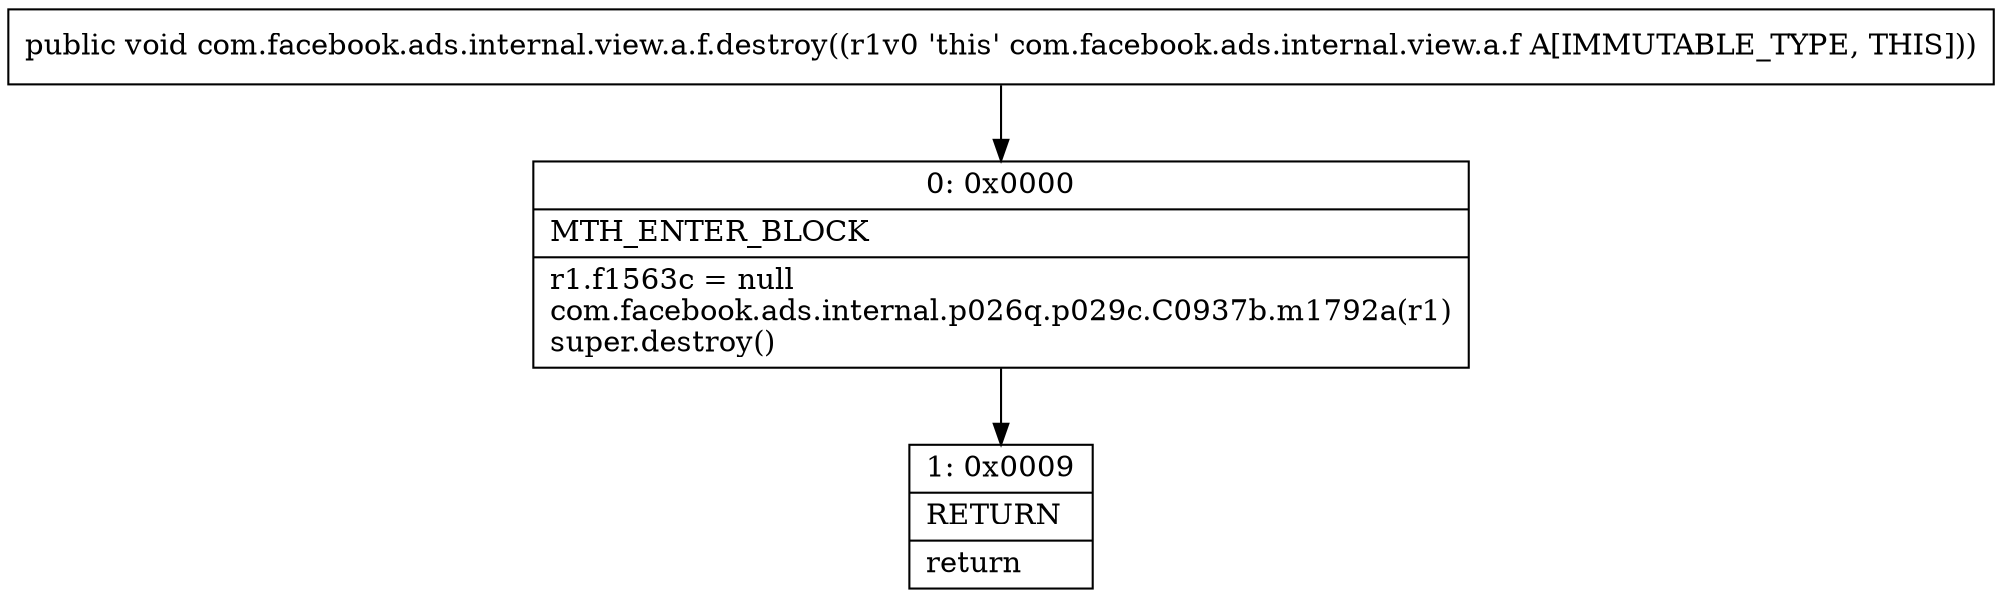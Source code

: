 digraph "CFG forcom.facebook.ads.internal.view.a.f.destroy()V" {
Node_0 [shape=record,label="{0\:\ 0x0000|MTH_ENTER_BLOCK\l|r1.f1563c = null\lcom.facebook.ads.internal.p026q.p029c.C0937b.m1792a(r1)\lsuper.destroy()\l}"];
Node_1 [shape=record,label="{1\:\ 0x0009|RETURN\l|return\l}"];
MethodNode[shape=record,label="{public void com.facebook.ads.internal.view.a.f.destroy((r1v0 'this' com.facebook.ads.internal.view.a.f A[IMMUTABLE_TYPE, THIS])) }"];
MethodNode -> Node_0;
Node_0 -> Node_1;
}

